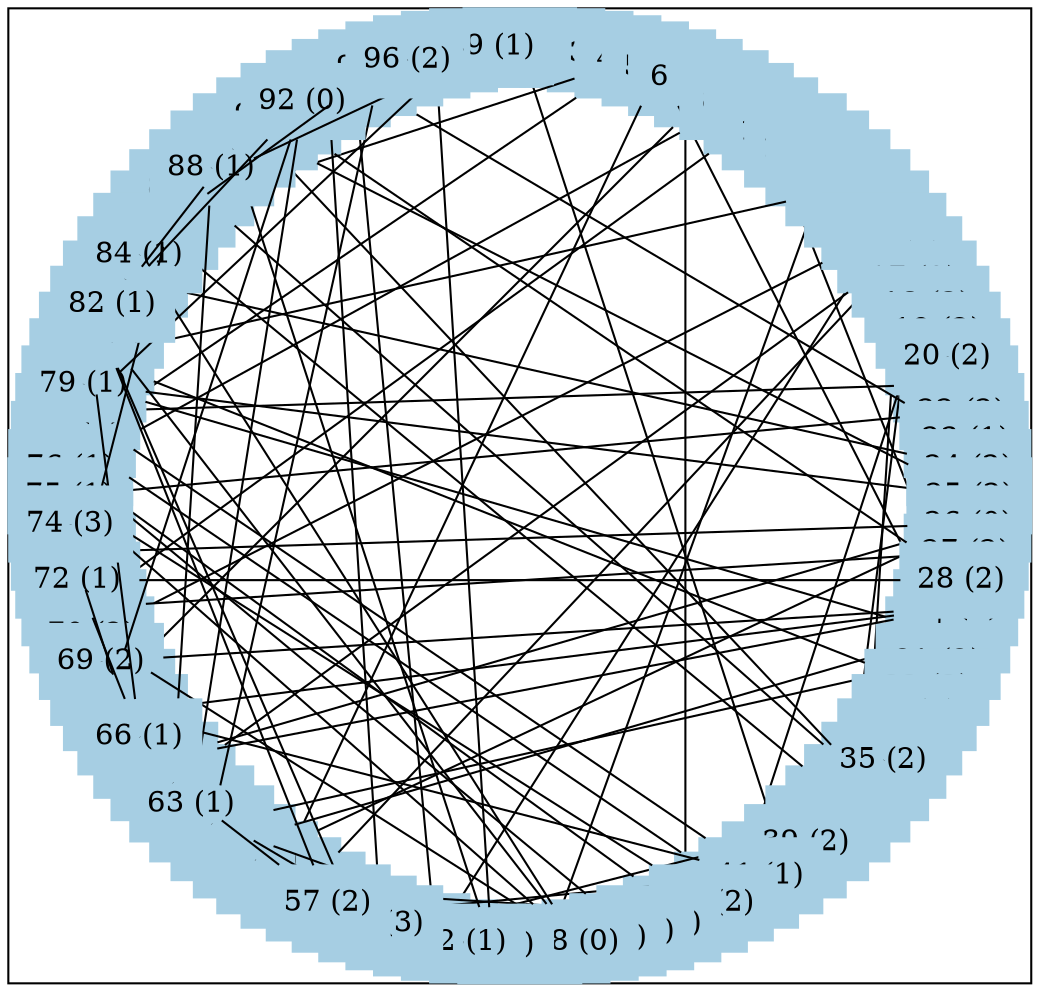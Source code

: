 graph test2 {
	graph [
		charset="utf-8",
		layout=neato
	];
	node [
		shape=box;
		style="solid, filled"
		colorscheme = paired12	];

	subgraph cluster_sub0 {
	node[ color=1 ]
	0[
		pos="5.000, 3.000!", 
		label="0 (2)"
	]
	1[
		pos="5.188, 2.994!", 
		label="1 (3)"
	]
	2[
		pos="5.376, 2.976!", 
		label="2 (2)"
	]
	3[
		pos="5.562, 2.947!", 
		label="3 (3)"
	]
	4[
		pos="5.746, 2.906!", 
		label="4 (2)"
	]
	5[
		pos="5.927, 2.853!", 
		label="5 (1)"
	]
	6[
		pos="6.104, 2.789!", 
		label="6 (2)"
	]
	7[
		pos="6.277, 2.714!", 
		label="7 (2)"
	]
	8[
		pos="6.445, 2.629!", 
		label="8 (2)"
	]
	9[
		pos="6.607, 2.533!", 
		label="9 (0)"
	]
	10[
		pos="6.763, 2.427!", 
		label="10 (3)"
	]
	11[
		pos="6.912, 2.312!", 
		label="11 (2)"
	]
	12[
		pos="7.054, 2.187!", 
		label="12 (1)"
	]
	13[
		pos="7.187, 2.054!", 
		label="13 (1)"
	]
	14[
		pos="7.312, 1.912!", 
		label="14 (3)"
	]
	15[
		pos="7.427, 1.763!", 
		label="15 (2)"
	]
	16[
		pos="7.533, 1.607!", 
		label="16 (1)"
	]
	17[
		pos="7.629, 1.445!", 
		label="17 (3)"
	]
	18[
		pos="7.714, 1.277!", 
		label="18 (2)"
	]
	19[
		pos="7.789, 1.104!", 
		label="19 (2)"
	]
	20[
		pos="7.853, 0.927!", 
		label="20 (2)"
	]
	21[
		pos="7.906, 0.746!", 
		label="21 (2)"
	]
	22[
		pos="7.947, 0.562!", 
		label="22 (2)"
	]
	23[
		pos="7.976, 0.376!", 
		label="23 (1)"
	]
	24[
		pos="7.994, 0.188!", 
		label="24 (2)"
	]
	25[
		pos="8.000, 0.000!", 
		label="25 (2)"
	]
	26[
		pos="7.994, -0.188!", 
		label="26 (0)"
	]
	27[
		pos="7.976, -0.376!", 
		label="27 (2)"
	]
	28[
		pos="7.947, -0.562!", 
		label="28 (2)"
	]
	29[
		pos="7.906, -0.746!", 
		label="29 (0)"
	]
	30[
		pos="7.853, -0.927!", 
		label="30 (1)"
	]
	31[
		pos="7.789, -1.104!", 
		label="31 (2)"
	]
	32[
		pos="7.714, -1.277!", 
		label="32 (2)"
	]
	33[
		pos="7.629, -1.445!", 
		label="33 (2)"
	]
	34[
		pos="7.533, -1.607!", 
		label="34 (2)"
	]
	35[
		pos="7.427, -1.763!", 
		label="35 (2)"
	]
	36[
		pos="7.312, -1.912!", 
		label="36 (1)"
	]
	37[
		pos="7.187, -2.054!", 
		label="37 (2)"
	]
	38[
		pos="7.054, -2.187!", 
		label="38 (1)"
	]
	39[
		pos="6.912, -2.312!", 
		label="39 (2)"
	]
	40[
		pos="6.763, -2.427!", 
		label="40 (2)"
	]
	41[
		pos="6.607, -2.533!", 
		label="41 (1)"
	]
	42[
		pos="6.445, -2.629!", 
		label="42 (0)"
	]
	43[
		pos="6.277, -2.714!", 
		label="43 (2)"
	]
	44[
		pos="6.104, -2.789!", 
		label="44 (1)"
	]
	45[
		pos="5.927, -2.853!", 
		label="45 (4)"
	]
	46[
		pos="5.746, -2.906!", 
		label="46 (2)"
	]
	47[
		pos="5.562, -2.947!", 
		label="47 (2)"
	]
	48[
		pos="5.376, -2.976!", 
		label="48 (0)"
	]
	49[
		pos="5.188, -2.994!", 
		label="49 (2)"
	]
	50[
		pos="5.000, -3.000!", 
		label="50 (3)"
	]
	51[
		pos="4.812, -2.994!", 
		label="51 (1)"
	]
	52[
		pos="4.624, -2.976!", 
		label="52 (1)"
	]
	53[
		pos="4.438, -2.947!", 
		label="53 (1)"
	]
	54[
		pos="4.254, -2.906!", 
		label="54 (0)"
	]
	55[
		pos="4.073, -2.853!", 
		label="55 (3)"
	]
	56[
		pos="3.896, -2.789!", 
		label="56 (0)"
	]
	57[
		pos="3.723, -2.714!", 
		label="57 (2)"
	]
	58[
		pos="3.555, -2.629!", 
		label="58 (1)"
	]
	59[
		pos="3.393, -2.533!", 
		label="59 (1)"
	]
	60[
		pos="3.237, -2.427!", 
		label="60 (2)"
	]
	61[
		pos="3.088, -2.312!", 
		label="61 (2)"
	]
	62[
		pos="2.946, -2.187!", 
		label="62 (0)"
	]
	63[
		pos="2.813, -2.054!", 
		label="63 (1)"
	]
	64[
		pos="2.688, -1.912!", 
		label="64 (0)"
	]
	65[
		pos="2.573, -1.763!", 
		label="65 (1)"
	]
	66[
		pos="2.467, -1.607!", 
		label="66 (1)"
	]
	67[
		pos="2.371, -1.445!", 
		label="67 (1)"
	]
	68[
		pos="2.286, -1.277!", 
		label="68 (1)"
	]
	69[
		pos="2.211, -1.104!", 
		label="69 (2)"
	]
	70[
		pos="2.147, -0.927!", 
		label="70 (2)"
	]
	71[
		pos="2.094, -0.746!", 
		label="71 (2)"
	]
	72[
		pos="2.053, -0.562!", 
		label="72 (1)"
	]
	73[
		pos="2.024, -0.376!", 
		label="73 (1)"
	]
	74[
		pos="2.006, -0.188!", 
		label="74 (3)"
	]
	75[
		pos="2.000, 0.000!", 
		label="75 (1)"
	]
	76[
		pos="2.006, 0.188!", 
		label="76 (1)"
	]
	77[
		pos="2.024, 0.376!", 
		label="77 (2)"
	]
	78[
		pos="2.053, 0.562!", 
		label="78 (0)"
	]
	79[
		pos="2.094, 0.746!", 
		label="79 (1)"
	]
	80[
		pos="2.147, 0.927!", 
		label="80 (1)"
	]
	81[
		pos="2.211, 1.104!", 
		label="81 (0)"
	]
	82[
		pos="2.286, 1.277!", 
		label="82 (1)"
	]
	83[
		pos="2.371, 1.445!", 
		label="83 (1)"
	]
	84[
		pos="2.467, 1.607!", 
		label="84 (1)"
	]
	85[
		pos="2.573, 1.763!", 
		label="85 (2)"
	]
	86[
		pos="2.688, 1.912!", 
		label="86 (2)"
	]
	87[
		pos="2.813, 2.054!", 
		label="87 (1)"
	]
	88[
		pos="2.946, 2.187!", 
		label="88 (1)"
	]
	89[
		pos="3.088, 2.312!", 
		label="89 (1)"
	]
	90[
		pos="3.237, 2.427!", 
		label="90 (2)"
	]
	91[
		pos="3.393, 2.533!", 
		label="91 (3)"
	]
	92[
		pos="3.555, 2.629!", 
		label="92 (0)"
	]
	93[
		pos="3.723, 2.714!", 
		label="93 (1)"
	]
	94[
		pos="3.896, 2.789!", 
		label="94 (1)"
	]
	95[
		pos="4.073, 2.853!", 
		label="95 (1)"
	]
	96[
		pos="4.254, 2.906!", 
		label="96 (2)"
	]
	97[
		pos="4.438, 2.947!", 
		label="97 (1)"
	]
	98[
		pos="4.624, 2.976!", 
		label="98 (2)"
	]
	99[
		pos="4.812, 2.994!", 
		label="99 (1)"
	]
	}

	0--40
	0--7
	1--2
	2--3
	4--86
	4--77
	5--30
	5--59
	5--6
	6--44
	7--68
	8--76
	8--9
	9--29
	9--71
	9--21
	10--11
	11--12
	12--49
	12--13
	13--80
	13--14
	15--70
	15--53
	16--58
	16--36
	16--64
	17--37
	18--42
	18--19
	19--20
	20--31
	21--78
	22--75
	22--23
	23--94
	23--24
	24--83
	25--79
	25--90
	26--65
	26--60
	26--73
	26--27
	27--71
	28--72
	28--91
	29--67
	29--65
	29--69
	30--79
	30--61
	31--62
	32--80
	32--33
	33--34
	34--35
	35--42
	36--87
	36--90
	37--85
	38--54
	38--50
	38--39
	39--40
	41--67
	41--78
	41--56
	42--77
	42--43
	43--75
	44--76
	44--58
	46--76
	46--47
	47--56
	48--75
	48--81
	48--84
	48--70
	49--62
	51--97
	51--89
	51--52
	52--53
	52--54
	53--94
	54--58
	54--63
	55--93
	56--59
	56--81
	57--64
	57--81
	59--60
	61--62
	62--95
	63--92
	63--64
	64--88
	65--66
	66--80
	66--72
	67--73
	68--92
	68--69
	72--86
	73--74
	78--79
	78--98
	81--84
	82--89
	82--92
	82--83
	83--84
	85--95
	87--99
	87--88
	88--89
	92--99
	93--94
	93--99
	95--96
	96--97
	97--98
}